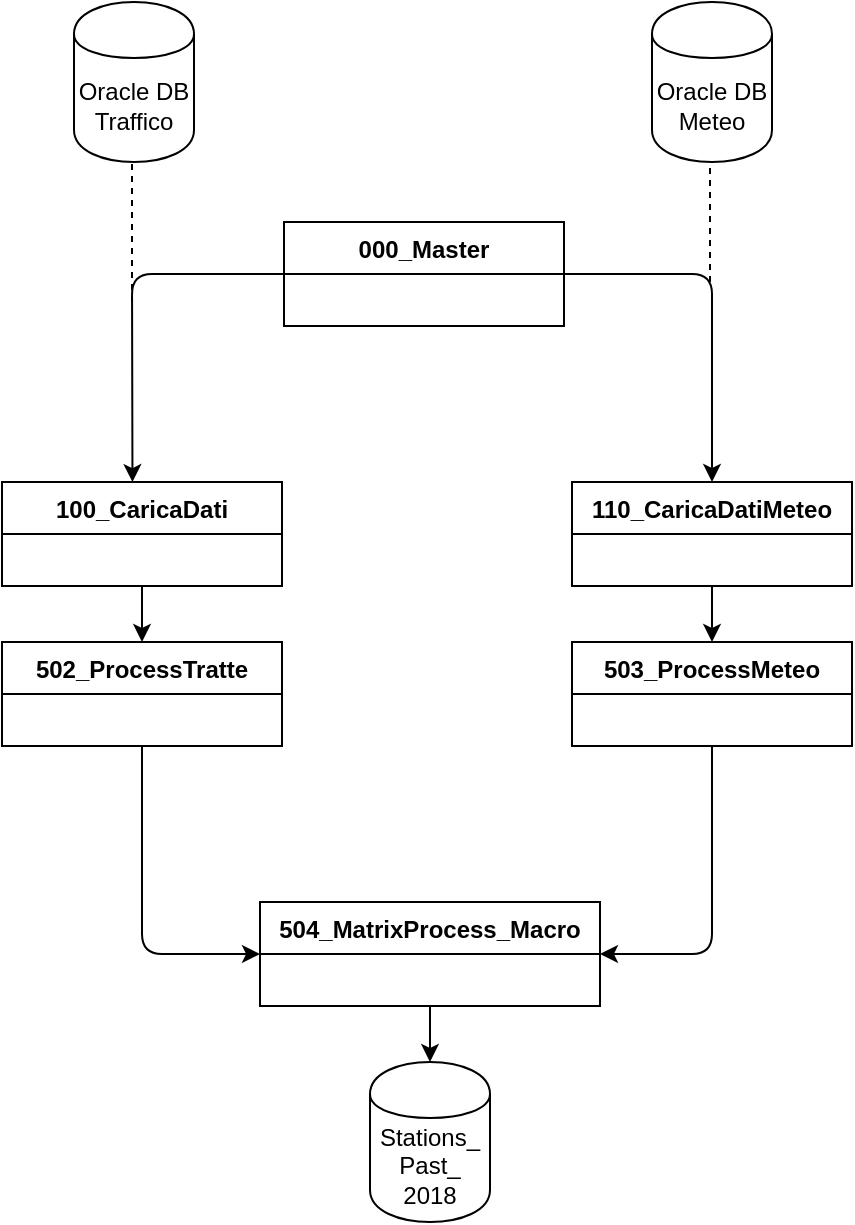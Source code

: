 <mxfile version="12.4.0" type="device" pages="1"><diagram id="hnKpplRHsxg98GhQEAH2" name="Page-1"><mxGraphModel dx="1185" dy="721" grid="1" gridSize="10" guides="1" tooltips="1" connect="1" arrows="1" fold="1" page="1" pageScale="1" pageWidth="827" pageHeight="1169" math="0" shadow="0"><root><mxCell id="0"/><mxCell id="1" parent="0"/><mxCell id="GKVYEb_96hcGndOHHu_D-1" value="000_Master" style="swimlane;fontStyle=1;childLayout=stackLayout;horizontal=1;startSize=26;fillColor=none;horizontalStack=0;resizeParent=1;resizeParentMax=0;resizeLast=0;collapsible=1;marginBottom=0;" vertex="1" parent="1"><mxGeometry x="311" y="340" width="140" height="52" as="geometry"/></mxCell><mxCell id="GKVYEb_96hcGndOHHu_D-6" value="100_CaricaDati" style="swimlane;fontStyle=1;childLayout=stackLayout;horizontal=1;startSize=26;fillColor=none;horizontalStack=0;resizeParent=1;resizeParentMax=0;resizeLast=0;collapsible=1;marginBottom=0;" vertex="1" parent="1"><mxGeometry x="170" y="470" width="140" height="52" as="geometry"/></mxCell><mxCell id="GKVYEb_96hcGndOHHu_D-7" value="110_CaricaDatiMeteo" style="swimlane;fontStyle=1;childLayout=stackLayout;horizontal=1;startSize=26;fillColor=none;horizontalStack=0;resizeParent=1;resizeParentMax=0;resizeLast=0;collapsible=1;marginBottom=0;" vertex="1" parent="1"><mxGeometry x="455" y="470" width="140" height="52" as="geometry"/></mxCell><mxCell id="GKVYEb_96hcGndOHHu_D-8" value="502_ProcessTratte" style="swimlane;fontStyle=1;childLayout=stackLayout;horizontal=1;startSize=26;fillColor=none;horizontalStack=0;resizeParent=1;resizeParentMax=0;resizeLast=0;collapsible=1;marginBottom=0;" vertex="1" parent="1"><mxGeometry x="170" y="550" width="140" height="52" as="geometry"/></mxCell><mxCell id="GKVYEb_96hcGndOHHu_D-9" value="503_ProcessMeteo" style="swimlane;fontStyle=1;childLayout=stackLayout;horizontal=1;startSize=26;fillColor=none;horizontalStack=0;resizeParent=1;resizeParentMax=0;resizeLast=0;collapsible=1;marginBottom=0;" vertex="1" parent="1"><mxGeometry x="455" y="550" width="140" height="52" as="geometry"/></mxCell><mxCell id="GKVYEb_96hcGndOHHu_D-10" value="504_MatrixProcess_Macro" style="swimlane;fontStyle=1;childLayout=stackLayout;horizontal=1;startSize=26;fillColor=none;horizontalStack=0;resizeParent=1;resizeParentMax=0;resizeLast=0;collapsible=1;marginBottom=0;" vertex="1" parent="1"><mxGeometry x="299" y="680" width="170" height="52" as="geometry"/></mxCell><mxCell id="GKVYEb_96hcGndOHHu_D-13" value="Stations_&lt;br&gt;Past_&lt;br&gt;2018" style="shape=cylinder;whiteSpace=wrap;html=1;boundedLbl=1;backgroundOutline=1;" vertex="1" parent="1"><mxGeometry x="354" y="760" width="60" height="80" as="geometry"/></mxCell><mxCell id="GKVYEb_96hcGndOHHu_D-14" value="" style="endArrow=classic;html=1;exitX=1;exitY=0.5;exitDx=0;exitDy=0;entryX=0.5;entryY=0;entryDx=0;entryDy=0;" edge="1" parent="1" source="GKVYEb_96hcGndOHHu_D-1" target="GKVYEb_96hcGndOHHu_D-7"><mxGeometry width="50" height="50" relative="1" as="geometry"><mxPoint x="225" y="450" as="sourcePoint"/><mxPoint x="515" y="440" as="targetPoint"/><Array as="points"><mxPoint x="525" y="366"/></Array></mxGeometry></mxCell><mxCell id="GKVYEb_96hcGndOHHu_D-15" value="" style="endArrow=classic;html=1;exitX=0;exitY=0.5;exitDx=0;exitDy=0;entryX=0.466;entryY=0.001;entryDx=0;entryDy=0;entryPerimeter=0;" edge="1" parent="1" source="GKVYEb_96hcGndOHHu_D-1" target="GKVYEb_96hcGndOHHu_D-6"><mxGeometry width="50" height="50" relative="1" as="geometry"><mxPoint x="235" y="430" as="sourcePoint"/><mxPoint x="285" y="380" as="targetPoint"/><Array as="points"><mxPoint x="235" y="366"/></Array></mxGeometry></mxCell><mxCell id="GKVYEb_96hcGndOHHu_D-16" value="" style="endArrow=classic;html=1;exitX=0.5;exitY=1;exitDx=0;exitDy=0;entryX=0.5;entryY=0;entryDx=0;entryDy=0;" edge="1" parent="1" source="GKVYEb_96hcGndOHHu_D-6" target="GKVYEb_96hcGndOHHu_D-8"><mxGeometry width="50" height="50" relative="1" as="geometry"><mxPoint x="115" y="540" as="sourcePoint"/><mxPoint x="165" y="490" as="targetPoint"/></mxGeometry></mxCell><mxCell id="GKVYEb_96hcGndOHHu_D-18" value="" style="endArrow=classic;html=1;exitX=0.5;exitY=1;exitDx=0;exitDy=0;entryX=0.5;entryY=0;entryDx=0;entryDy=0;" edge="1" parent="1" source="GKVYEb_96hcGndOHHu_D-7" target="GKVYEb_96hcGndOHHu_D-9"><mxGeometry width="50" height="50" relative="1" as="geometry"><mxPoint x="535" y="522" as="sourcePoint"/><mxPoint x="535" y="550" as="targetPoint"/></mxGeometry></mxCell><mxCell id="GKVYEb_96hcGndOHHu_D-20" value="" style="endArrow=classic;html=1;entryX=0;entryY=0.5;entryDx=0;entryDy=0;exitX=0.5;exitY=1;exitDx=0;exitDy=0;" edge="1" parent="1" source="GKVYEb_96hcGndOHHu_D-8" target="GKVYEb_96hcGndOHHu_D-10"><mxGeometry width="50" height="50" relative="1" as="geometry"><mxPoint x="285" y="660" as="sourcePoint"/><mxPoint x="335" y="610" as="targetPoint"/><Array as="points"><mxPoint x="240" y="706"/></Array></mxGeometry></mxCell><mxCell id="GKVYEb_96hcGndOHHu_D-21" value="" style="endArrow=classic;html=1;exitX=0.5;exitY=1;exitDx=0;exitDy=0;entryX=1;entryY=0.5;entryDx=0;entryDy=0;" edge="1" parent="1" source="GKVYEb_96hcGndOHHu_D-9" target="GKVYEb_96hcGndOHHu_D-10"><mxGeometry width="50" height="50" relative="1" as="geometry"><mxPoint x="495" y="690" as="sourcePoint"/><mxPoint x="545" y="640" as="targetPoint"/><Array as="points"><mxPoint x="525" y="706"/></Array></mxGeometry></mxCell><mxCell id="GKVYEb_96hcGndOHHu_D-22" value="" style="endArrow=classic;html=1;entryX=0.5;entryY=0;entryDx=0;entryDy=0;exitX=0.5;exitY=1;exitDx=0;exitDy=0;" edge="1" parent="1" source="GKVYEb_96hcGndOHHu_D-10" target="GKVYEb_96hcGndOHHu_D-13"><mxGeometry width="50" height="50" relative="1" as="geometry"><mxPoint x="205" y="770" as="sourcePoint"/><mxPoint x="255" y="720" as="targetPoint"/></mxGeometry></mxCell><mxCell id="GKVYEb_96hcGndOHHu_D-23" value="Oracle DB&lt;br&gt;Traffico" style="shape=cylinder;whiteSpace=wrap;html=1;boundedLbl=1;backgroundOutline=1;" vertex="1" parent="1"><mxGeometry x="206" y="230" width="60" height="80" as="geometry"/></mxCell><mxCell id="GKVYEb_96hcGndOHHu_D-24" value="Oracle DB&lt;br&gt;Meteo" style="shape=cylinder;whiteSpace=wrap;html=1;boundedLbl=1;backgroundOutline=1;" vertex="1" parent="1"><mxGeometry x="495" y="230" width="60" height="80" as="geometry"/></mxCell><mxCell id="GKVYEb_96hcGndOHHu_D-26" value="" style="endArrow=none;dashed=1;html=1;entryX=0.5;entryY=1;entryDx=0;entryDy=0;" edge="1" parent="1"><mxGeometry width="50" height="50" relative="1" as="geometry"><mxPoint x="235" y="380" as="sourcePoint"/><mxPoint x="235" y="310" as="targetPoint"/></mxGeometry></mxCell><mxCell id="GKVYEb_96hcGndOHHu_D-27" value="" style="endArrow=none;dashed=1;html=1;entryX=0.5;entryY=1;entryDx=0;entryDy=0;" edge="1" parent="1"><mxGeometry width="50" height="50" relative="1" as="geometry"><mxPoint x="524" y="370" as="sourcePoint"/><mxPoint x="524" y="310" as="targetPoint"/></mxGeometry></mxCell></root></mxGraphModel></diagram></mxfile>